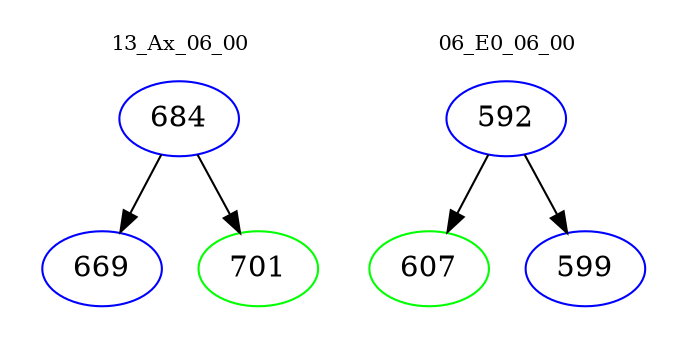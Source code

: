 digraph{
subgraph cluster_0 {
color = white
label = "13_Ax_06_00";
fontsize=10;
T0_684 [label="684", color="blue"]
T0_684 -> T0_669 [color="black"]
T0_669 [label="669", color="blue"]
T0_684 -> T0_701 [color="black"]
T0_701 [label="701", color="green"]
}
subgraph cluster_1 {
color = white
label = "06_E0_06_00";
fontsize=10;
T1_592 [label="592", color="blue"]
T1_592 -> T1_607 [color="black"]
T1_607 [label="607", color="green"]
T1_592 -> T1_599 [color="black"]
T1_599 [label="599", color="blue"]
}
}

